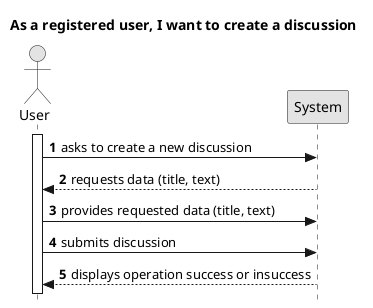 @startuml
skinparam monochrome true
skinparam packageStyle rectangle
skinparam shadowing false
skinparam style strictuml

title As a registered user, I want to create a discussion

autonumber

actor "User" as Employee
participant "System" as System

activate Employee

Employee -> System : asks to create a new discussion
System --> Employee : requests data (title, text)

Employee -> System : provides requested data (title, text)
Employee -> System : submits discussion
System --> Employee : displays operation success or insuccess

@enduml








